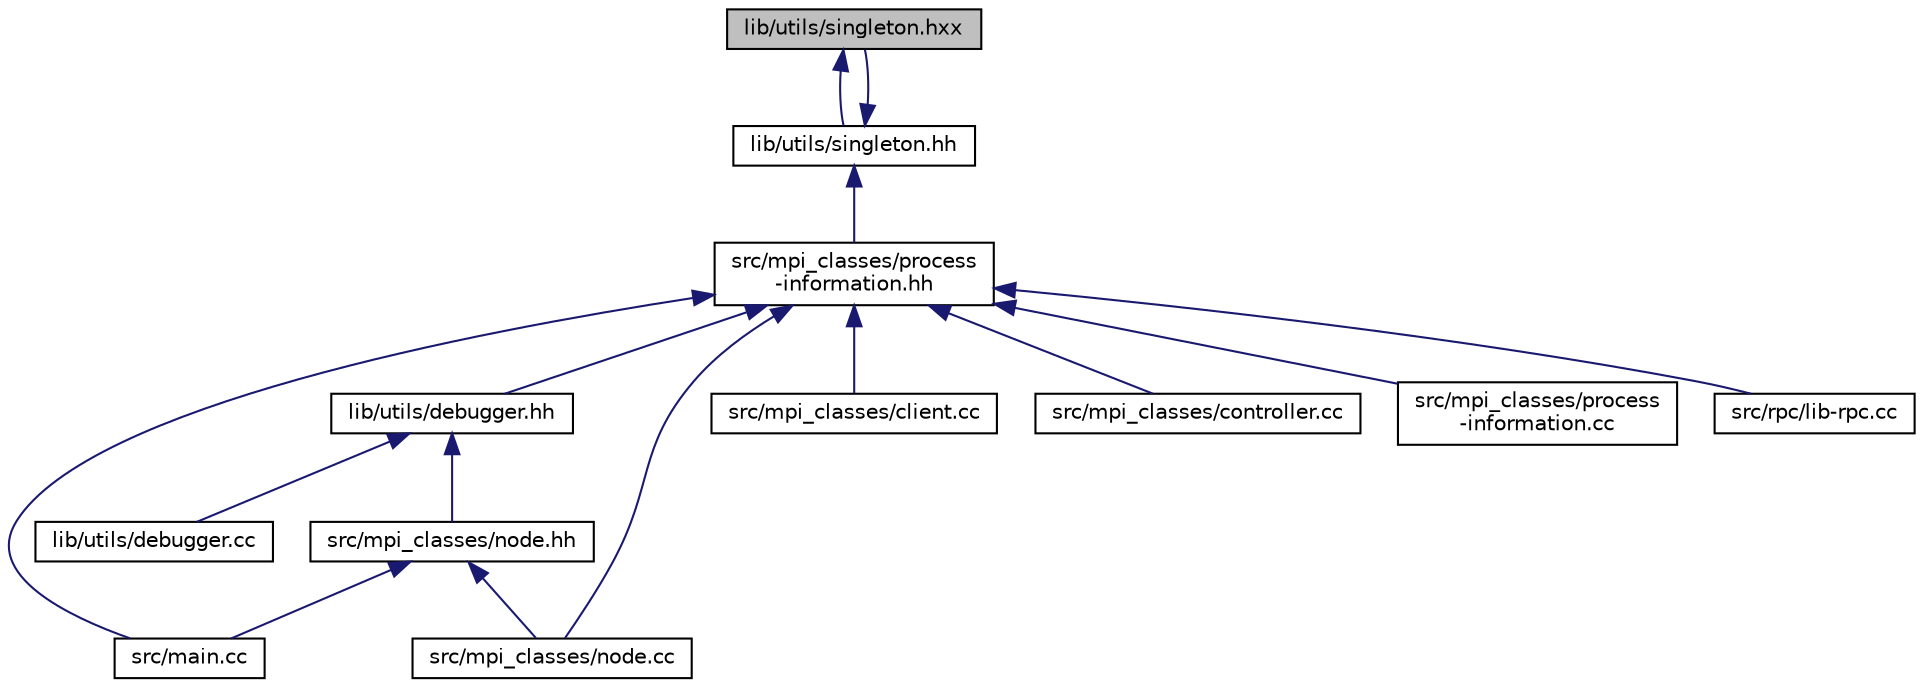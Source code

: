 digraph "lib/utils/singleton.hxx"
{
  edge [fontname="Helvetica",fontsize="10",labelfontname="Helvetica",labelfontsize="10"];
  node [fontname="Helvetica",fontsize="10",shape=record];
  Node2 [label="lib/utils/singleton.hxx",height=0.2,width=0.4,color="black", fillcolor="grey75", style="filled", fontcolor="black"];
  Node2 -> Node3 [dir="back",color="midnightblue",fontsize="10",style="solid",fontname="Helvetica"];
  Node3 [label="lib/utils/singleton.hh",height=0.2,width=0.4,color="black", fillcolor="white", style="filled",URL="$singleton_8hh.html"];
  Node3 -> Node2 [dir="back",color="midnightblue",fontsize="10",style="solid",fontname="Helvetica"];
  Node3 -> Node4 [dir="back",color="midnightblue",fontsize="10",style="solid",fontname="Helvetica"];
  Node4 [label="src/mpi_classes/process\l-information.hh",height=0.2,width=0.4,color="black", fillcolor="white", style="filled",URL="$process-information_8hh.html"];
  Node4 -> Node5 [dir="back",color="midnightblue",fontsize="10",style="solid",fontname="Helvetica"];
  Node5 [label="lib/utils/debugger.hh",height=0.2,width=0.4,color="black", fillcolor="white", style="filled",URL="$debugger_8hh.html"];
  Node5 -> Node6 [dir="back",color="midnightblue",fontsize="10",style="solid",fontname="Helvetica"];
  Node6 [label="lib/utils/debugger.cc",height=0.2,width=0.4,color="black", fillcolor="white", style="filled",URL="$debugger_8cc.html"];
  Node5 -> Node7 [dir="back",color="midnightblue",fontsize="10",style="solid",fontname="Helvetica"];
  Node7 [label="src/mpi_classes/node.hh",height=0.2,width=0.4,color="black", fillcolor="white", style="filled",URL="$node_8hh.html"];
  Node7 -> Node8 [dir="back",color="midnightblue",fontsize="10",style="solid",fontname="Helvetica"];
  Node8 [label="src/main.cc",height=0.2,width=0.4,color="black", fillcolor="white", style="filled",URL="$main_8cc.html"];
  Node7 -> Node9 [dir="back",color="midnightblue",fontsize="10",style="solid",fontname="Helvetica"];
  Node9 [label="src/mpi_classes/node.cc",height=0.2,width=0.4,color="black", fillcolor="white", style="filled",URL="$node_8cc.html"];
  Node4 -> Node8 [dir="back",color="midnightblue",fontsize="10",style="solid",fontname="Helvetica"];
  Node4 -> Node10 [dir="back",color="midnightblue",fontsize="10",style="solid",fontname="Helvetica"];
  Node10 [label="src/mpi_classes/client.cc",height=0.2,width=0.4,color="black", fillcolor="white", style="filled",URL="$client_8cc.html"];
  Node4 -> Node11 [dir="back",color="midnightblue",fontsize="10",style="solid",fontname="Helvetica"];
  Node11 [label="src/mpi_classes/controller.cc",height=0.2,width=0.4,color="black", fillcolor="white", style="filled",URL="$controller_8cc.html"];
  Node4 -> Node9 [dir="back",color="midnightblue",fontsize="10",style="solid",fontname="Helvetica"];
  Node4 -> Node12 [dir="back",color="midnightblue",fontsize="10",style="solid",fontname="Helvetica"];
  Node12 [label="src/mpi_classes/process\l-information.cc",height=0.2,width=0.4,color="black", fillcolor="white", style="filled",URL="$process-information_8cc.html"];
  Node4 -> Node13 [dir="back",color="midnightblue",fontsize="10",style="solid",fontname="Helvetica"];
  Node13 [label="src/rpc/lib-rpc.cc",height=0.2,width=0.4,color="black", fillcolor="white", style="filled",URL="$lib-rpc_8cc.html"];
}
